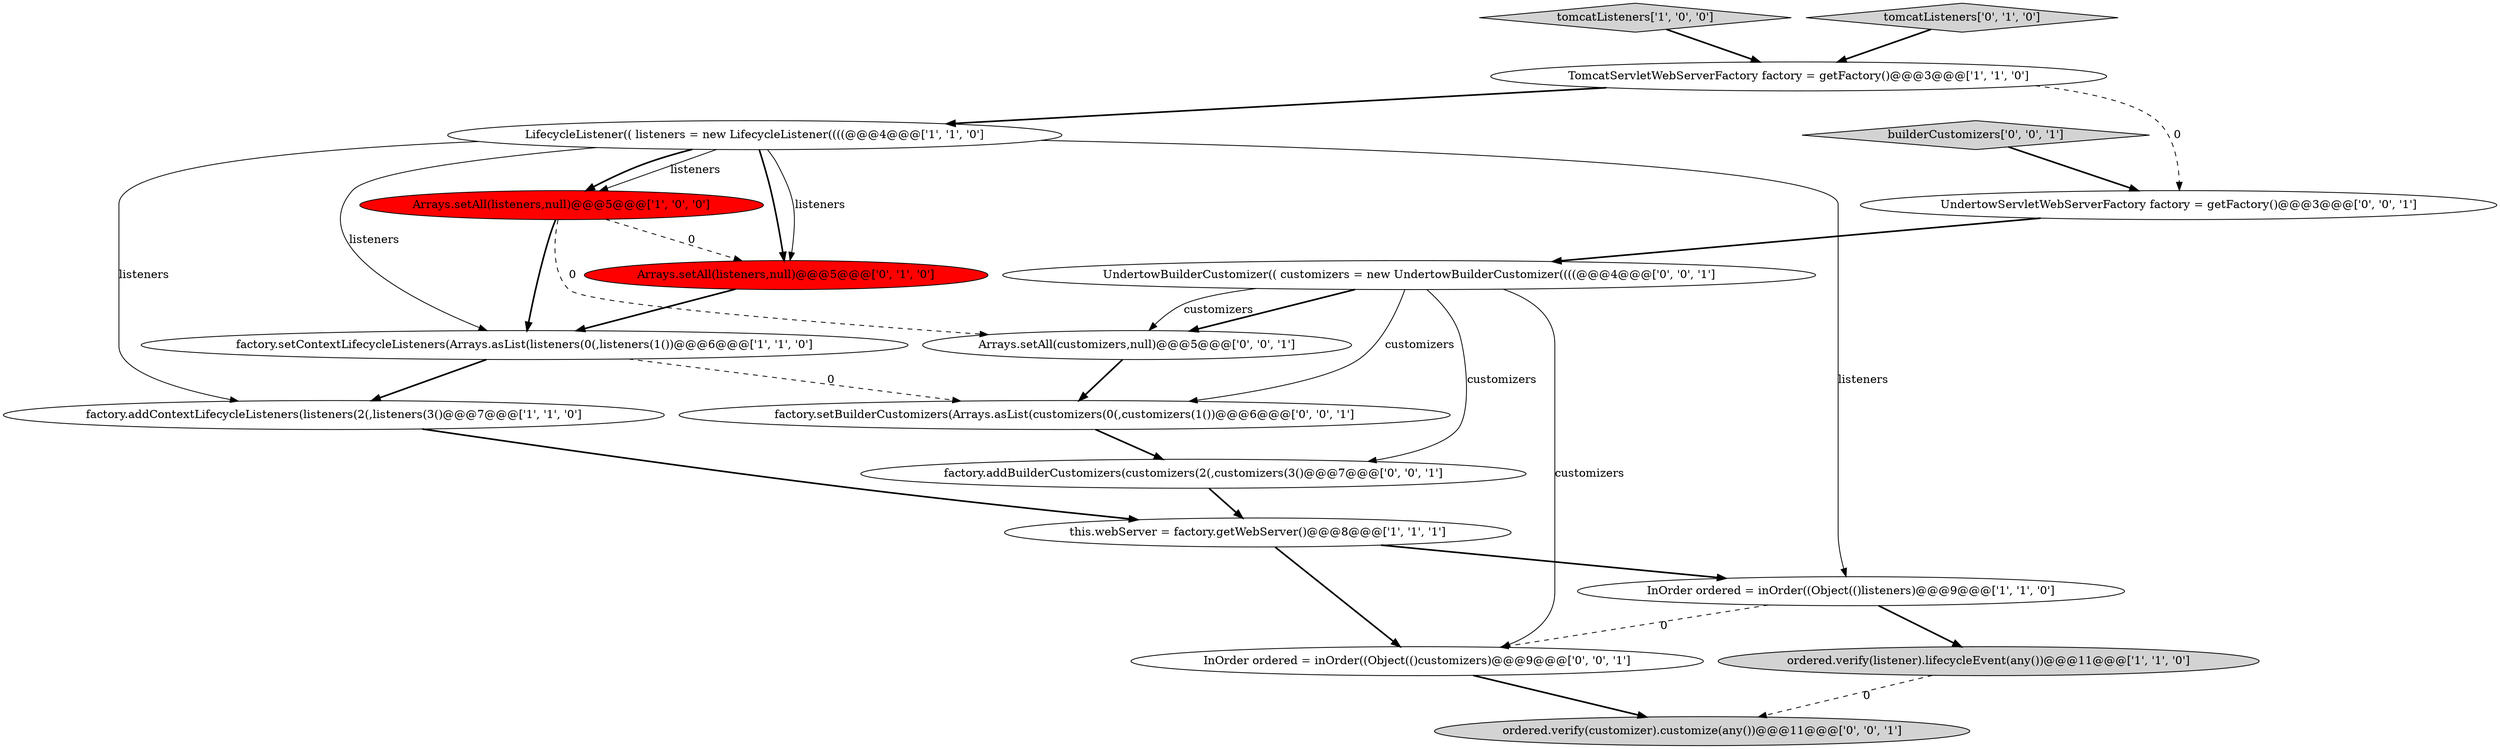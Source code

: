 digraph {
2 [style = filled, label = "Arrays.setAll(listeners,null)@@@5@@@['1', '0', '0']", fillcolor = red, shape = ellipse image = "AAA1AAABBB1BBB"];
7 [style = filled, label = "factory.addContextLifecycleListeners(listeners(2(,listeners(3()@@@7@@@['1', '1', '0']", fillcolor = white, shape = ellipse image = "AAA0AAABBB1BBB"];
5 [style = filled, label = "factory.setContextLifecycleListeners(Arrays.asList(listeners(0(,listeners(1())@@@6@@@['1', '1', '0']", fillcolor = white, shape = ellipse image = "AAA0AAABBB1BBB"];
3 [style = filled, label = "this.webServer = factory.getWebServer()@@@8@@@['1', '1', '1']", fillcolor = white, shape = ellipse image = "AAA0AAABBB1BBB"];
18 [style = filled, label = "factory.addBuilderCustomizers(customizers(2(,customizers(3()@@@7@@@['0', '0', '1']", fillcolor = white, shape = ellipse image = "AAA0AAABBB3BBB"];
16 [style = filled, label = "UndertowBuilderCustomizer(( customizers = new UndertowBuilderCustomizer((((@@@4@@@['0', '0', '1']", fillcolor = white, shape = ellipse image = "AAA0AAABBB3BBB"];
1 [style = filled, label = "tomcatListeners['1', '0', '0']", fillcolor = lightgray, shape = diamond image = "AAA0AAABBB1BBB"];
4 [style = filled, label = "TomcatServletWebServerFactory factory = getFactory()@@@3@@@['1', '1', '0']", fillcolor = white, shape = ellipse image = "AAA0AAABBB1BBB"];
8 [style = filled, label = "LifecycleListener(( listeners = new LifecycleListener((((@@@4@@@['1', '1', '0']", fillcolor = white, shape = ellipse image = "AAA0AAABBB1BBB"];
10 [style = filled, label = "Arrays.setAll(listeners,null)@@@5@@@['0', '1', '0']", fillcolor = red, shape = ellipse image = "AAA1AAABBB2BBB"];
12 [style = filled, label = "InOrder ordered = inOrder((Object(()customizers)@@@9@@@['0', '0', '1']", fillcolor = white, shape = ellipse image = "AAA0AAABBB3BBB"];
13 [style = filled, label = "factory.setBuilderCustomizers(Arrays.asList(customizers(0(,customizers(1())@@@6@@@['0', '0', '1']", fillcolor = white, shape = ellipse image = "AAA0AAABBB3BBB"];
0 [style = filled, label = "InOrder ordered = inOrder((Object(()listeners)@@@9@@@['1', '1', '0']", fillcolor = white, shape = ellipse image = "AAA0AAABBB1BBB"];
11 [style = filled, label = "UndertowServletWebServerFactory factory = getFactory()@@@3@@@['0', '0', '1']", fillcolor = white, shape = ellipse image = "AAA0AAABBB3BBB"];
14 [style = filled, label = "ordered.verify(customizer).customize(any())@@@11@@@['0', '0', '1']", fillcolor = lightgray, shape = ellipse image = "AAA0AAABBB3BBB"];
15 [style = filled, label = "builderCustomizers['0', '0', '1']", fillcolor = lightgray, shape = diamond image = "AAA0AAABBB3BBB"];
6 [style = filled, label = "ordered.verify(listener).lifecycleEvent(any())@@@11@@@['1', '1', '0']", fillcolor = lightgray, shape = ellipse image = "AAA0AAABBB1BBB"];
17 [style = filled, label = "Arrays.setAll(customizers,null)@@@5@@@['0', '0', '1']", fillcolor = white, shape = ellipse image = "AAA0AAABBB3BBB"];
9 [style = filled, label = "tomcatListeners['0', '1', '0']", fillcolor = lightgray, shape = diamond image = "AAA0AAABBB2BBB"];
8->0 [style = solid, label="listeners"];
5->13 [style = dashed, label="0"];
11->16 [style = bold, label=""];
8->10 [style = bold, label=""];
18->3 [style = bold, label=""];
1->4 [style = bold, label=""];
8->7 [style = solid, label="listeners"];
0->6 [style = bold, label=""];
9->4 [style = bold, label=""];
8->5 [style = solid, label="listeners"];
16->17 [style = bold, label=""];
3->12 [style = bold, label=""];
0->12 [style = dashed, label="0"];
6->14 [style = dashed, label="0"];
2->17 [style = dashed, label="0"];
8->10 [style = solid, label="listeners"];
7->3 [style = bold, label=""];
3->0 [style = bold, label=""];
2->10 [style = dashed, label="0"];
16->12 [style = solid, label="customizers"];
16->13 [style = solid, label="customizers"];
8->2 [style = solid, label="listeners"];
10->5 [style = bold, label=""];
15->11 [style = bold, label=""];
8->2 [style = bold, label=""];
12->14 [style = bold, label=""];
5->7 [style = bold, label=""];
4->8 [style = bold, label=""];
17->13 [style = bold, label=""];
16->18 [style = solid, label="customizers"];
16->17 [style = solid, label="customizers"];
4->11 [style = dashed, label="0"];
13->18 [style = bold, label=""];
2->5 [style = bold, label=""];
}

